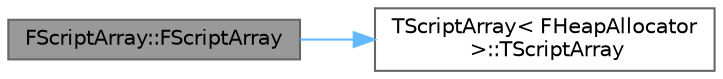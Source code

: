 digraph "FScriptArray::FScriptArray"
{
 // INTERACTIVE_SVG=YES
 // LATEX_PDF_SIZE
  bgcolor="transparent";
  edge [fontname=Helvetica,fontsize=10,labelfontname=Helvetica,labelfontsize=10];
  node [fontname=Helvetica,fontsize=10,shape=box,height=0.2,width=0.4];
  rankdir="LR";
  Node1 [id="Node000001",label="FScriptArray::FScriptArray",height=0.2,width=0.4,color="gray40", fillcolor="grey60", style="filled", fontcolor="black",tooltip=" "];
  Node1 -> Node2 [id="edge1_Node000001_Node000002",color="steelblue1",style="solid",tooltip=" "];
  Node2 [id="Node000002",label="TScriptArray\< FHeapAllocator\l \>::TScriptArray",height=0.2,width=0.4,color="grey40", fillcolor="white", style="filled",URL="$da/d83/classTScriptArray.html#a26f5364009e8657bd03b74e1d36e5f26",tooltip=" "];
}
